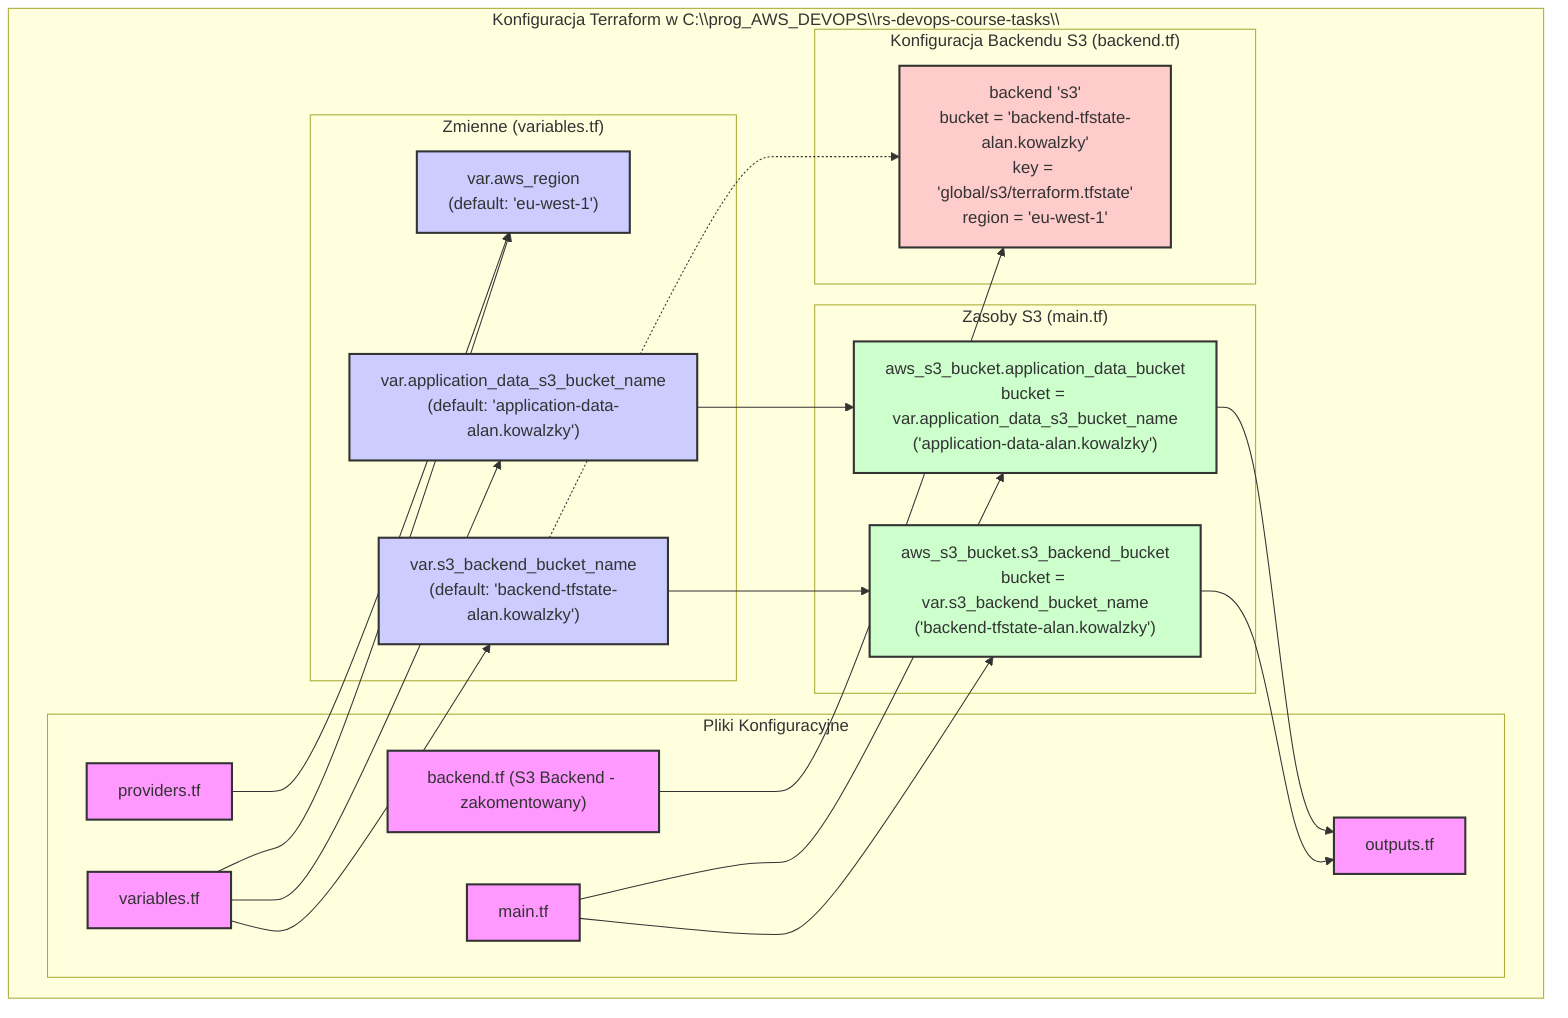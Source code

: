 graph TD
    subgraph "Konfiguracja Terraform w C:\\prog_AWS_DEVOPS\\rs-devops-course-tasks\\"
        direction LR

        subgraph "Pliki Konfiguracyjne"
            V["variables.tf"]
            M["main.tf"]
            B["backend.tf (S3 Backend - zakomentowany)"]
            P["providers.tf"]
            O["outputs.tf"]
        end

        subgraph "Zmienne (variables.tf)"
            V_Region["var.aws_region<br>(default: 'eu-west-1')"]
            V_BackendBucketName["var.s3_backend_bucket_name<br>(default: 'backend-tfstate-alan.kowalzky')"]
            V_AppBucketName["var.application_data_s3_bucket_name<br>(default: 'application-data-alan.kowalzky')"]
        end

        subgraph "Zasoby S3 (main.tf)"
            S3_Backend["aws_s3_bucket.s3_backend_bucket<br>bucket = var.s3_backend_bucket_name<br>('backend-tfstate-alan.kowalzky')"]
            S3_App["aws_s3_bucket.application_data_bucket<br>bucket = var.application_data_s3_bucket_name<br>('application-data-alan.kowalzky')"]
        end

        subgraph "Konfiguracja Backendu S3 (backend.tf)"
            BackendConfig["backend 's3'<br>bucket = 'backend-tfstate-alan.kowalzky'<br>key = 'global/s3/terraform.tfstate'<br>region = 'eu-west-1'"]
        end

        V --> V_Region
        V --> V_BackendBucketName
        V --> V_AppBucketName

        M --> S3_Backend
        M --> S3_App

        V_BackendBucketName --> S3_Backend
        V_AppBucketName --> S3_App

        B --> BackendConfig
        V_BackendBucketName -.-> BackendConfig  
        %% # Zmienna używana do nazwy bucketa w konfiguracji backendu

        P --> V_Region 
        %% # providers.tf używa var.aws_region

        S3_Backend --> O 
        %% # outputs.tf odwołuje się do s3_backend_bucket
        S3_App --> O 
        %% # outputs.tf odwołuje się do application_data_bucket

        style V fill:#f9f,stroke:#333,stroke-width:2px
        style M fill:#f9f,stroke:#333,stroke-width:2px
        style B fill:#f9f,stroke:#333,stroke-width:2px
        style P fill:#f9f,stroke:#333,stroke-width:2px
        style O fill:#f9f,stroke:#333,stroke-width:2px

        style V_Region fill:#ccf,stroke:#333,stroke-width:2px
        style V_BackendBucketName fill:#ccf,stroke:#333,stroke-width:2px
        style V_AppBucketName fill:#ccf,stroke:#333,stroke-width:2px

        style S3_Backend fill:#cfc,stroke:#333,stroke-width:2px
        style S3_App fill:#cfc,stroke:#333,stroke-width:2px

        style BackendConfig fill:#fcc,stroke:#333,stroke-width:2px
    end